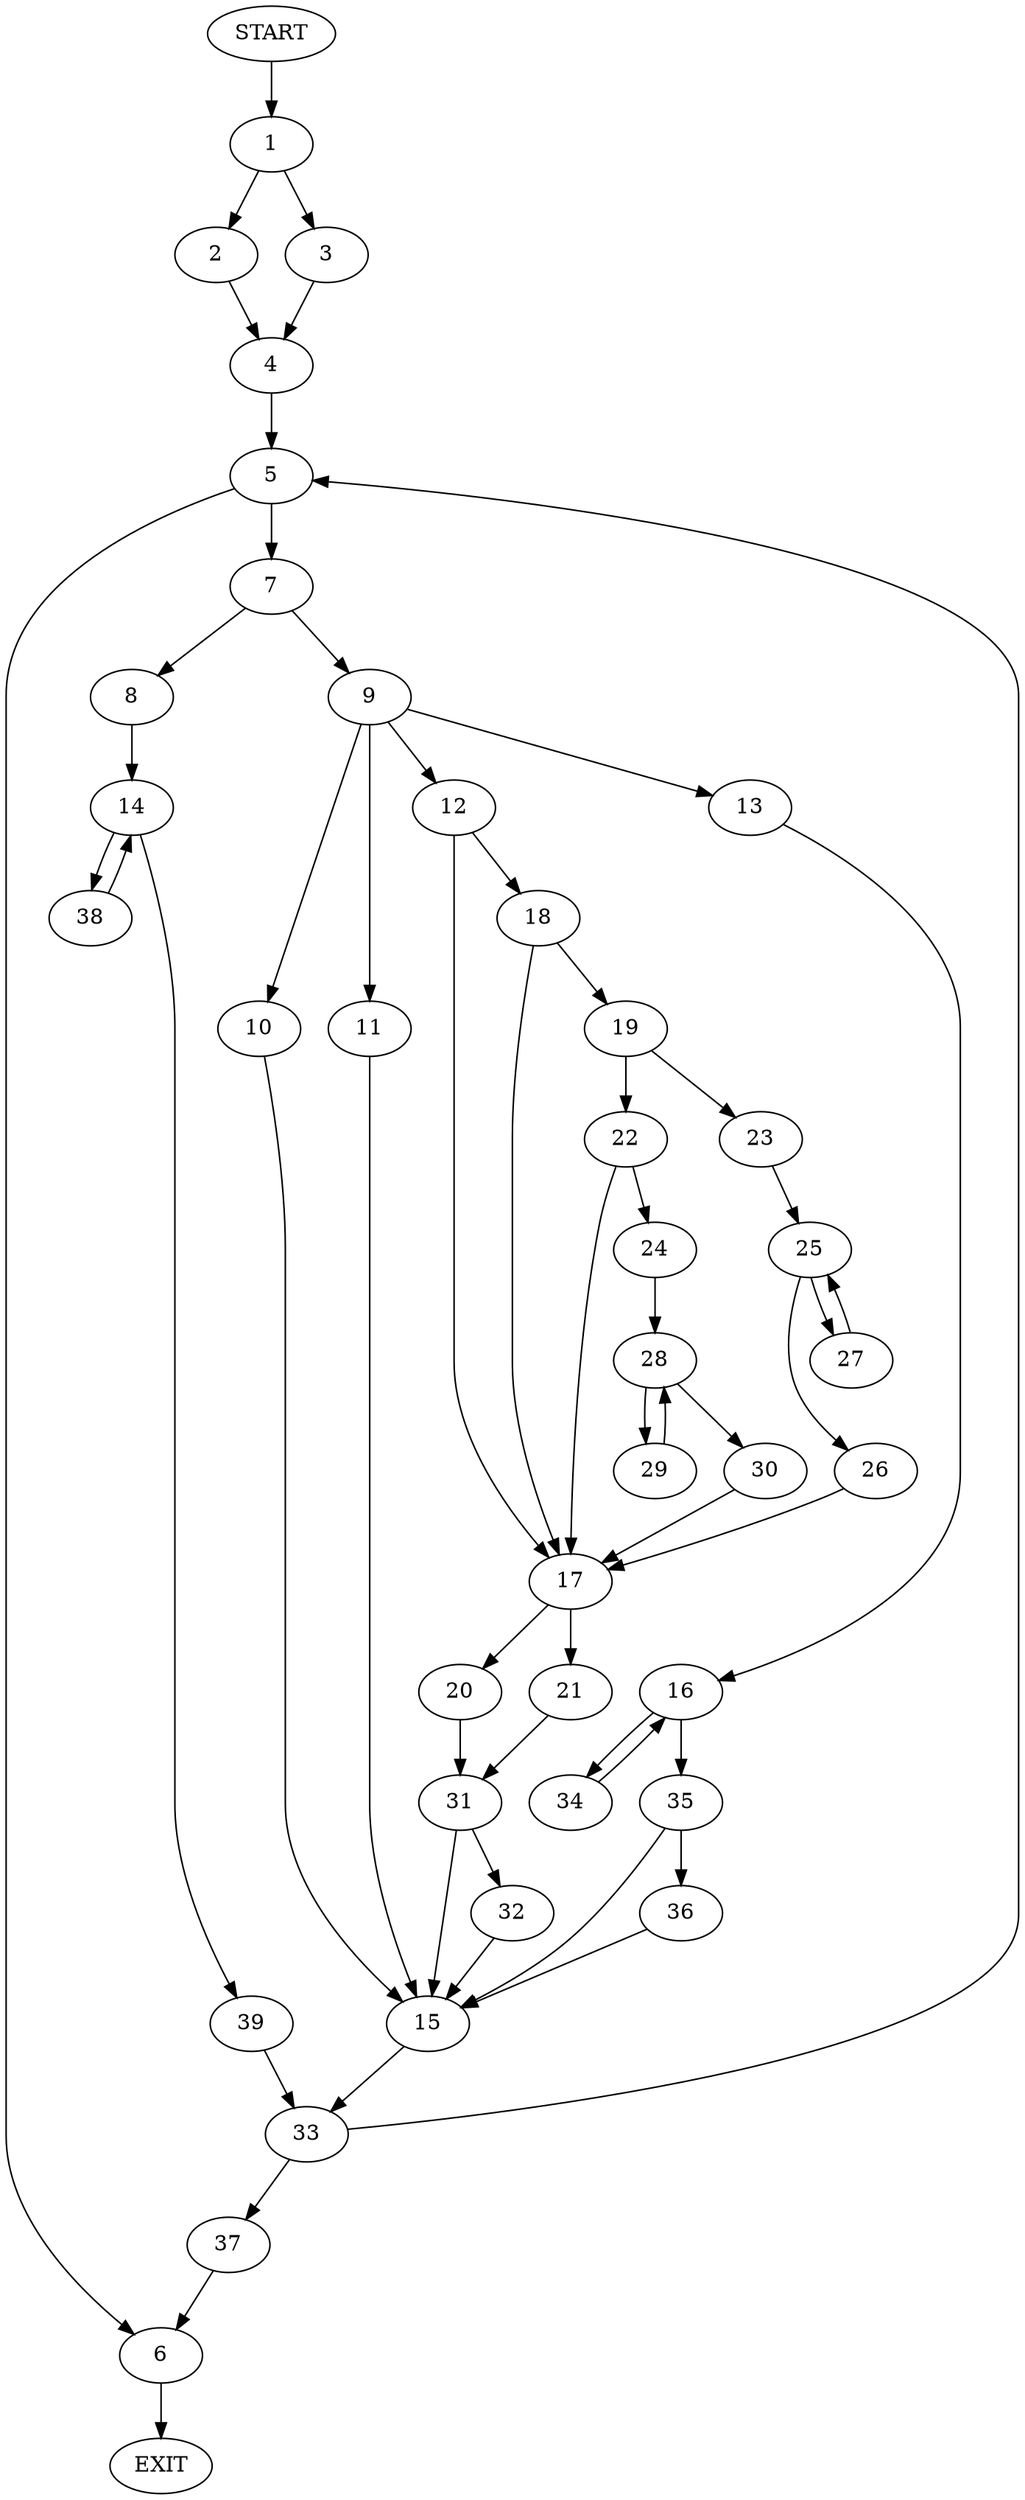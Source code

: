 digraph {
0 [label="START"]
40 [label="EXIT"]
0 -> 1
1 -> 2
1 -> 3
2 -> 4
3 -> 4
4 -> 5
5 -> 6
5 -> 7
7 -> 8
7 -> 9
6 -> 40
9 -> 10
9 -> 11
9 -> 12
9 -> 13
8 -> 14
11 -> 15
13 -> 16
12 -> 17
12 -> 18
10 -> 15
18 -> 17
18 -> 19
17 -> 20
17 -> 21
19 -> 22
19 -> 23
22 -> 17
22 -> 24
23 -> 25
25 -> 26
25 -> 27
26 -> 17
27 -> 25
24 -> 28
28 -> 29
28 -> 30
29 -> 28
30 -> 17
21 -> 31
20 -> 31
31 -> 15
31 -> 32
15 -> 33
32 -> 15
16 -> 34
16 -> 35
35 -> 15
35 -> 36
34 -> 16
36 -> 15
33 -> 37
33 -> 5
14 -> 38
14 -> 39
39 -> 33
38 -> 14
37 -> 6
}
